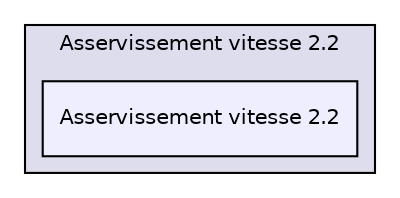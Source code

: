digraph "Module Moteur/Software/Asservissement/Asservissement/Asservissement vitesse 2.2/Asservissement vitesse 2.2" {
  compound=true
  node [ fontsize="10", fontname="Helvetica"];
  edge [ labelfontsize="10", labelfontname="Helvetica"];
  subgraph clusterdir_0c91bcd3357561204097bc1895a31663 {
    graph [ bgcolor="#ddddee", pencolor="black", label="Asservissement vitesse 2.2" fontname="Helvetica", fontsize="10", URL="dir_0c91bcd3357561204097bc1895a31663.html"]
  dir_652a9d4e5bdd9f213ebe323bce4e81b8 [shape=box, label="Asservissement vitesse 2.2", style="filled", fillcolor="#eeeeff", pencolor="black", URL="dir_652a9d4e5bdd9f213ebe323bce4e81b8.html"];
  }
}
